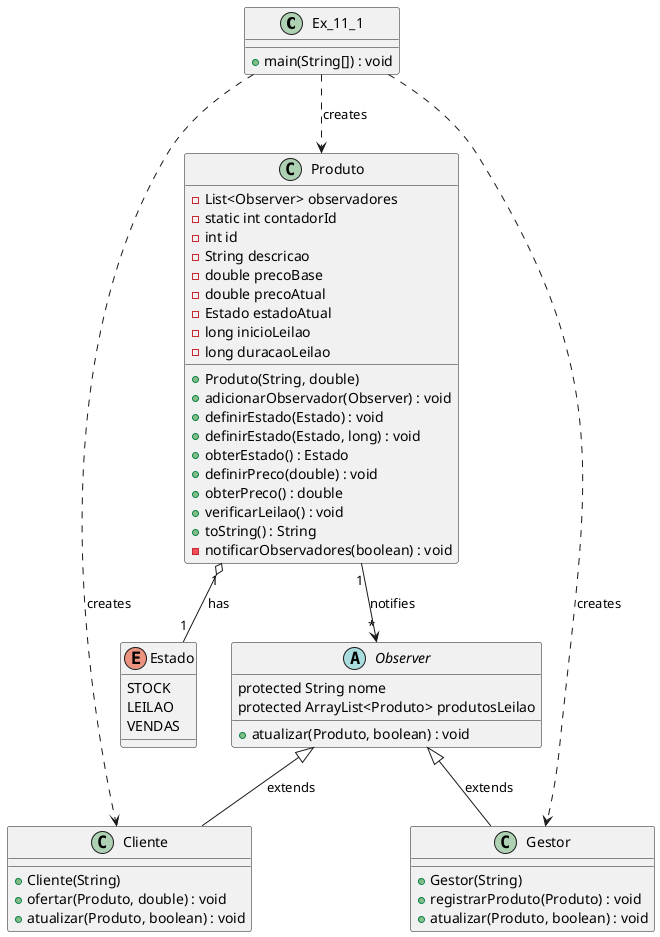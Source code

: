 @startuml diagram_11_1

class Ex_11_1 {
    + main(String[]) : void
}

class Produto {
    - List<Observer> observadores
    - static int contadorId
    - int id
    - String descricao
    - double precoBase
    - double precoAtual
    - Estado estadoAtual
    - long inicioLeilao
    - long duracaoLeilao

    + Produto(String, double)
    + adicionarObservador(Observer) : void
    + definirEstado(Estado) : void
    + definirEstado(Estado, long) : void
    + obterEstado() : Estado
    + definirPreco(double) : void
    + obterPreco() : double
    + verificarLeilao() : void
    + toString() : String
    - notificarObservadores(boolean) : void
}

class Cliente {
    + Cliente(String)
    + ofertar(Produto, double) : void
    + atualizar(Produto, boolean) : void
}

class Gestor {
    + Gestor(String)
    + registrarProduto(Produto) : void
    + atualizar(Produto, boolean) : void
}

abstract class Observer {
    protected String nome
    protected ArrayList<Produto> produtosLeilao

    + atualizar(Produto, boolean) : void
}

enum Estado {
    STOCK
    LEILAO
    VENDAS
}

Ex_11_1 ..> Produto : creates
Ex_11_1 ..> Cliente : creates
Ex_11_1 ..> Gestor : creates

Produto "1" o-- "1" Estado : has
Produto "1" --> "*" Observer : notifies

Observer <|-- Cliente : extends
Observer <|-- Gestor : extends

@enduml

